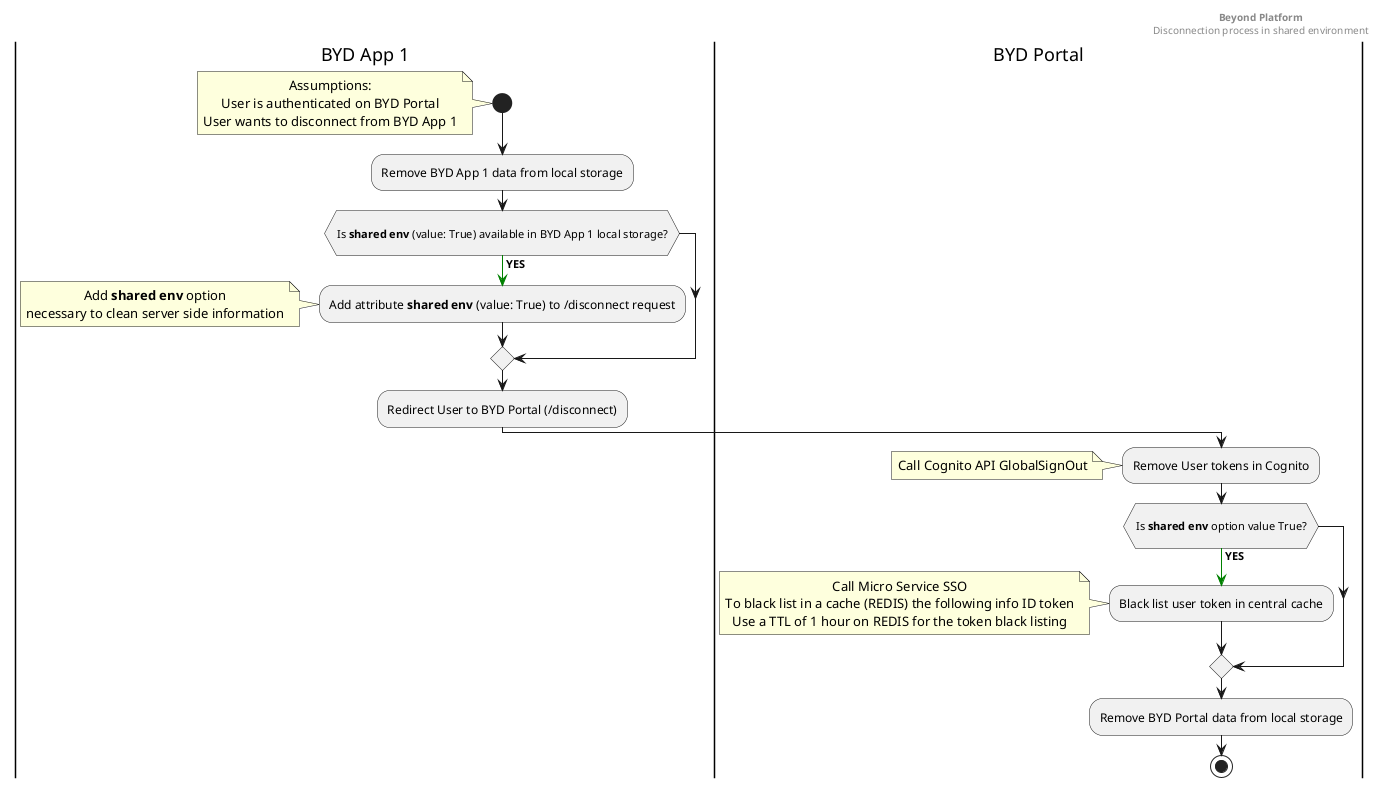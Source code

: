 @startuml
header
<b>Beyond Platform</b>
Disconnection process in shared environment
end header
skinparam defaultTextAlignment center
|BYD App 1|
start
note left
  Assumptions:
  User is authenticated on BYD Portal
  User wants to disconnect from BYD App 1
end note
:Remove BYD App 1 data from local storage;
if (\nIs <b>shared env</b> (value: True) available in BYD App 1 local storage?\n) then
  -[#green]-> **YES**;
  :Add attribute <b>shared env</b> (value: True) to /disconnect request;
  note left
    Add <b>shared env</b> option
    necessary to clean server side information
  end note
endif
:Redirect User to BYD Portal (/disconnect);
|BYD Portal|
:Remove User tokens in Cognito;
note left
  Call Cognito API GlobalSignOut
end note
if (\nIs <b>shared env</b> option value True?\n) then
  -[#green]-> **YES**;
  ' :Remove user information in central cache;
  :Black list user token in central cache;
  note left
    Call Micro Service SSO
    To black list in a cache (REDIS) the following info ID token
    Use a TTL of 1 hour on REDIS for the token black listing
  end note
endif
:Remove BYD Portal data from local storage;

stop

@enduml
